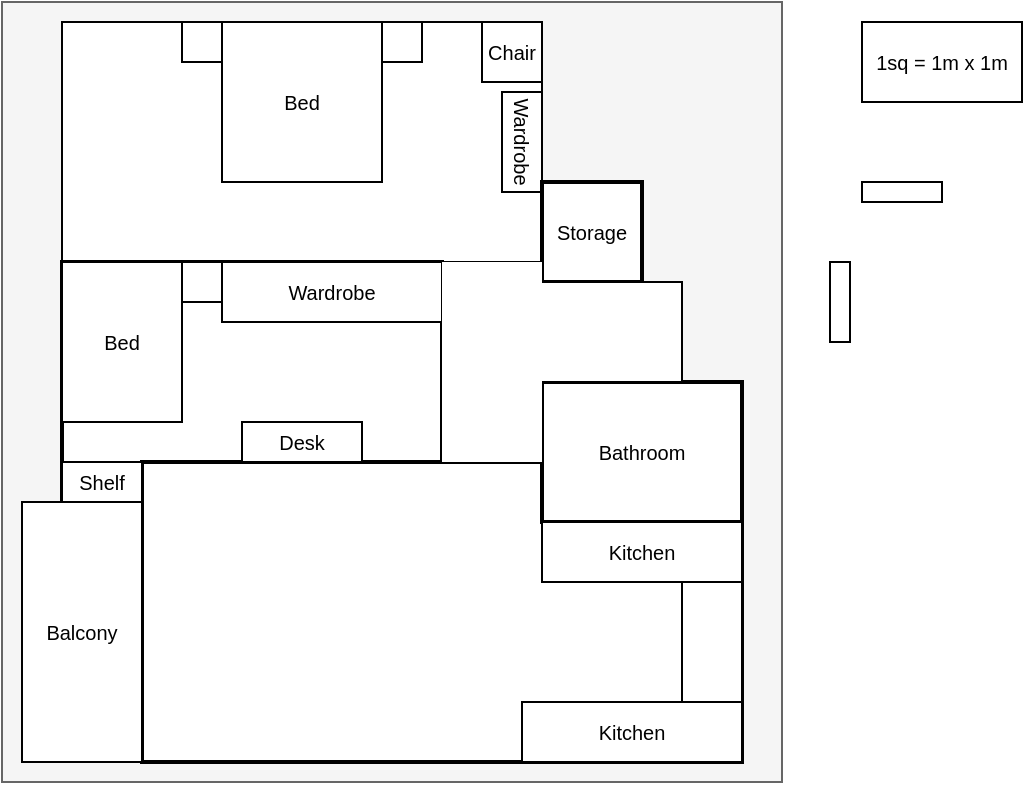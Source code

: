 <mxfile version="14.9.4" type="github" pages="2">
  <diagram id="druhfETbFBSyGkSbb73c" name="Page-1">
    <mxGraphModel dx="786" dy="521" grid="1" gridSize="10" guides="1" tooltips="1" connect="1" arrows="1" fold="1" page="1" pageScale="1" pageWidth="927" pageHeight="1169" math="0" shadow="0">
      <root>
        <mxCell id="0" />
        <mxCell id="1" parent="0" />
        <mxCell id="5Npf9kb0wy_wCq6wi10j-29" value="" style="rounded=0;whiteSpace=wrap;html=1;fillColor=#f5f5f5;strokeColor=#666666;fontColor=#333333;" parent="1" vertex="1">
          <mxGeometry x="50" y="110" width="390" height="390" as="geometry" />
        </mxCell>
        <mxCell id="5Npf9kb0wy_wCq6wi10j-1" value="" style="rounded=0;whiteSpace=wrap;html=1;" parent="1" vertex="1">
          <mxGeometry x="80" y="120" width="240" height="120" as="geometry" />
        </mxCell>
        <mxCell id="5Npf9kb0wy_wCq6wi10j-2" value="" style="rounded=0;whiteSpace=wrap;html=1;strokeWidth=2;" parent="1" vertex="1">
          <mxGeometry x="80" y="240" width="190" height="120" as="geometry" />
        </mxCell>
        <mxCell id="5Npf9kb0wy_wCq6wi10j-3" value="" style="rounded=0;whiteSpace=wrap;html=1;strokeWidth=2;" parent="1" vertex="1">
          <mxGeometry x="120" y="340" width="300" height="150" as="geometry" />
        </mxCell>
        <mxCell id="5Npf9kb0wy_wCq6wi10j-5" value="Bed" style="rounded=0;whiteSpace=wrap;html=1;fontSize=10;" parent="1" vertex="1">
          <mxGeometry x="80" y="240" width="60" height="80" as="geometry" />
        </mxCell>
        <mxCell id="5Npf9kb0wy_wCq6wi10j-6" value="Wardrobe" style="rounded=0;whiteSpace=wrap;html=1;fontSize=10;" parent="1" vertex="1">
          <mxGeometry x="160" y="240" width="110" height="30" as="geometry" />
        </mxCell>
        <mxCell id="5Npf9kb0wy_wCq6wi10j-8" value="Shelf" style="rounded=0;whiteSpace=wrap;html=1;fontSize=10;" parent="1" vertex="1">
          <mxGeometry x="80" y="340" width="40" height="20" as="geometry" />
        </mxCell>
        <mxCell id="5Npf9kb0wy_wCq6wi10j-9" value="Desk" style="rounded=0;whiteSpace=wrap;html=1;fontSize=10;" parent="1" vertex="1">
          <mxGeometry x="170" y="320" width="60" height="20" as="geometry" />
        </mxCell>
        <mxCell id="5Npf9kb0wy_wCq6wi10j-10" value="" style="rounded=0;whiteSpace=wrap;html=1;" parent="1" vertex="1">
          <mxGeometry x="140" y="240" width="20" height="20" as="geometry" />
        </mxCell>
        <mxCell id="5Npf9kb0wy_wCq6wi10j-12" value="Bed" style="rounded=0;whiteSpace=wrap;html=1;fontSize=10;" parent="1" vertex="1">
          <mxGeometry x="160" y="120" width="80" height="80" as="geometry" />
        </mxCell>
        <mxCell id="5Npf9kb0wy_wCq6wi10j-14" value="Wardrobe" style="rounded=0;whiteSpace=wrap;html=1;horizontal=0;fontSize=10;rotation=-180;" parent="1" vertex="1">
          <mxGeometry x="300" y="155" width="20" height="50" as="geometry" />
        </mxCell>
        <mxCell id="5Npf9kb0wy_wCq6wi10j-17" value="" style="rounded=0;whiteSpace=wrap;html=1;" parent="1" vertex="1">
          <mxGeometry x="140" y="120" width="20" height="20" as="geometry" />
        </mxCell>
        <mxCell id="5Npf9kb0wy_wCq6wi10j-18" value="Chair" style="rounded=0;whiteSpace=wrap;html=1;fontSize=10;" parent="1" vertex="1">
          <mxGeometry x="290" y="120" width="30" height="30" as="geometry" />
        </mxCell>
        <mxCell id="5Npf9kb0wy_wCq6wi10j-20" value="" style="rounded=0;whiteSpace=wrap;html=1;" parent="1" vertex="1">
          <mxGeometry x="240" y="120" width="20" height="20" as="geometry" />
        </mxCell>
        <mxCell id="5Npf9kb0wy_wCq6wi10j-21" value="Balcony" style="rounded=0;whiteSpace=wrap;html=1;fontSize=10;" parent="1" vertex="1">
          <mxGeometry x="60" y="360" width="60" height="130" as="geometry" />
        </mxCell>
        <mxCell id="5Npf9kb0wy_wCq6wi10j-22" value="Bathroom" style="rounded=0;whiteSpace=wrap;html=1;fontSize=10;strokeWidth=2;" parent="1" vertex="1">
          <mxGeometry x="320" y="300" width="100" height="70" as="geometry" />
        </mxCell>
        <mxCell id="5Npf9kb0wy_wCq6wi10j-23" value="Kitchen" style="rounded=0;whiteSpace=wrap;html=1;fontSize=10;" parent="1" vertex="1">
          <mxGeometry x="310" y="460" width="110" height="30" as="geometry" />
        </mxCell>
        <mxCell id="5Npf9kb0wy_wCq6wi10j-24" value="Kitchen" style="rounded=0;whiteSpace=wrap;html=1;fontSize=10;" parent="1" vertex="1">
          <mxGeometry x="320" y="370" width="100" height="30" as="geometry" />
        </mxCell>
        <mxCell id="5Npf9kb0wy_wCq6wi10j-25" value="" style="rounded=0;whiteSpace=wrap;html=1;" parent="1" vertex="1">
          <mxGeometry x="390" y="400" width="30" height="60" as="geometry" />
        </mxCell>
        <mxCell id="5Npf9kb0wy_wCq6wi10j-26" value="Storage" style="rounded=0;whiteSpace=wrap;html=1;fontSize=10;strokeWidth=2;" parent="1" vertex="1">
          <mxGeometry x="320" y="200" width="50" height="50" as="geometry" />
        </mxCell>
        <mxCell id="5Npf9kb0wy_wCq6wi10j-30" value="1sq = 1m x 1m" style="rounded=0;whiteSpace=wrap;html=1;fontSize=10;" parent="1" vertex="1">
          <mxGeometry x="480" y="120" width="80" height="40" as="geometry" />
        </mxCell>
        <mxCell id="-syPLlcu9qwJM4kIRvjx-2" value="" style="rounded=0;whiteSpace=wrap;html=1;" parent="1" vertex="1">
          <mxGeometry x="270" y="250" width="120" height="50" as="geometry" />
        </mxCell>
        <mxCell id="-syPLlcu9qwJM4kIRvjx-4" value="" style="rounded=0;whiteSpace=wrap;html=1;strokeColor=none;" parent="1" vertex="1">
          <mxGeometry x="270" y="240" width="50" height="100" as="geometry" />
        </mxCell>
        <mxCell id="8Y6gkMLPE6iw89qjJmYW-1" value="" style="rounded=0;whiteSpace=wrap;html=1;" vertex="1" parent="1">
          <mxGeometry x="480" y="200" width="40" height="10" as="geometry" />
        </mxCell>
        <mxCell id="8Y6gkMLPE6iw89qjJmYW-2" value="" style="rounded=0;whiteSpace=wrap;html=1;" vertex="1" parent="1">
          <mxGeometry x="464" y="240" width="10" height="40" as="geometry" />
        </mxCell>
      </root>
    </mxGraphModel>
  </diagram>
  <diagram id="fBHivNYOMm5s7hYjwDdY" name="Colvestone">
    <mxGraphModel dx="786" dy="521" grid="1" gridSize="10" guides="1" tooltips="1" connect="1" arrows="1" fold="1" page="1" pageScale="1" pageWidth="927" pageHeight="1169" math="0" shadow="0">
      <root>
        <mxCell id="ZYMKqe1IJGEOacw6ZTmr-0" />
        <mxCell id="ZYMKqe1IJGEOacw6ZTmr-1" parent="ZYMKqe1IJGEOacw6ZTmr-0" />
        <mxCell id="ZYMKqe1IJGEOacw6ZTmr-2" value="" style="rounded=0;whiteSpace=wrap;html=1;" vertex="1" parent="ZYMKqe1IJGEOacw6ZTmr-1">
          <mxGeometry x="240" y="200" width="180" height="240" as="geometry" />
        </mxCell>
        <mxCell id="ZYMKqe1IJGEOacw6ZTmr-3" value="" style="rounded=0;whiteSpace=wrap;html=1;" vertex="1" parent="ZYMKqe1IJGEOacw6ZTmr-1">
          <mxGeometry x="110" y="200" width="90" height="150" as="geometry" />
        </mxCell>
        <mxCell id="ZYMKqe1IJGEOacw6ZTmr-4" value="" style="rounded=0;whiteSpace=wrap;html=1;" vertex="1" parent="ZYMKqe1IJGEOacw6ZTmr-1">
          <mxGeometry x="200" y="200" width="40" height="240" as="geometry" />
        </mxCell>
        <mxCell id="ZYMKqe1IJGEOacw6ZTmr-5" value="" style="rounded=0;whiteSpace=wrap;html=1;" vertex="1" parent="ZYMKqe1IJGEOacw6ZTmr-1">
          <mxGeometry x="480" y="200" width="200" height="220" as="geometry" />
        </mxCell>
        <mxCell id="ZYMKqe1IJGEOacw6ZTmr-6" value="" style="rounded=0;whiteSpace=wrap;html=1;fillColor=#eeeeee;strokeColor=#36393d;" vertex="1" parent="ZYMKqe1IJGEOacw6ZTmr-1">
          <mxGeometry x="480" y="310" width="90" height="110" as="geometry" />
        </mxCell>
      </root>
    </mxGraphModel>
  </diagram>
</mxfile>
